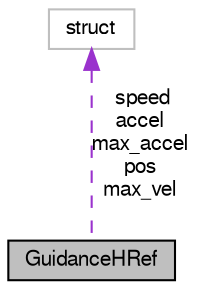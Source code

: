 digraph "GuidanceHRef"
{
  edge [fontname="FreeSans",fontsize="10",labelfontname="FreeSans",labelfontsize="10"];
  node [fontname="FreeSans",fontsize="10",shape=record];
  Node1 [label="GuidanceHRef",height=0.2,width=0.4,color="black", fillcolor="grey75", style="filled", fontcolor="black"];
  Node2 -> Node1 [dir="back",color="darkorchid3",fontsize="10",style="dashed",label=" speed\naccel\nmax_accel\npos\nmax_vel" ,fontname="FreeSans"];
  Node2 [label="struct",height=0.2,width=0.4,color="grey75", fillcolor="white", style="filled"];
}
